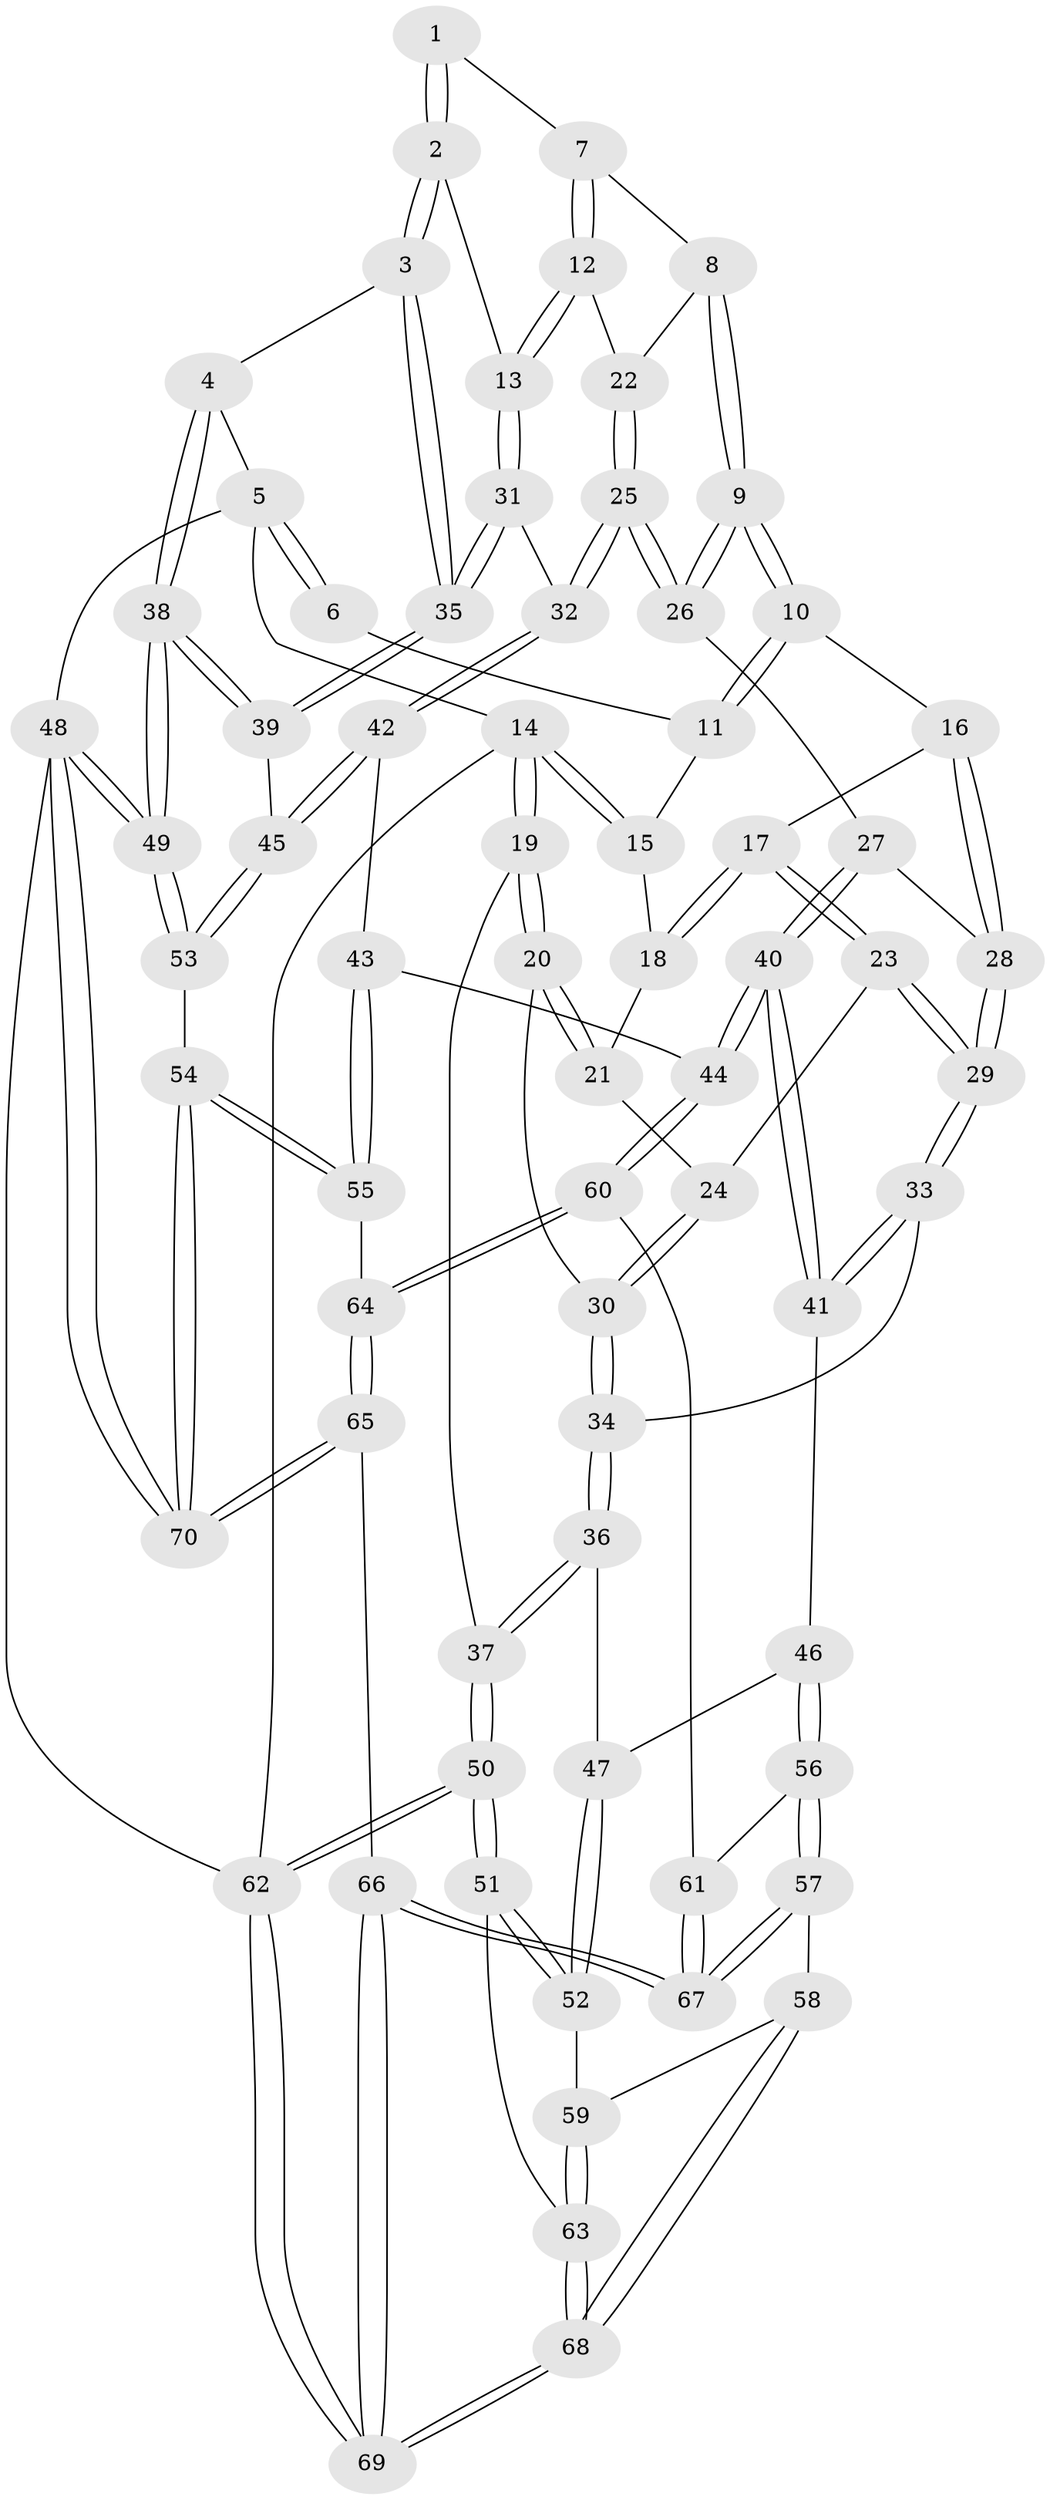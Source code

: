 // coarse degree distribution, {4: 0.4489795918367347, 5: 0.32653061224489793, 7: 0.04081632653061224, 6: 0.1836734693877551}
// Generated by graph-tools (version 1.1) at 2025/21/03/04/25 18:21:25]
// undirected, 70 vertices, 172 edges
graph export_dot {
graph [start="1"]
  node [color=gray90,style=filled];
  1 [pos="+0.5666613989459005+0"];
  2 [pos="+0.9494367718397538+0.14924490339230928"];
  3 [pos="+1+0.11252547122280573"];
  4 [pos="+1+0.044064356632759906"];
  5 [pos="+1+0"];
  6 [pos="+0.5311074406596072+0"];
  7 [pos="+0.6051970146541736+0.01832455008835094"];
  8 [pos="+0.6009379713216936+0.14664162329119598"];
  9 [pos="+0.4820148304900368+0.2356088642967881"];
  10 [pos="+0.4378735606671912+0.18888854000411803"];
  11 [pos="+0.3973629291492984+0"];
  12 [pos="+0.8192890727773481+0.1805191256850306"];
  13 [pos="+0.8454925523627603+0.1826561595996686"];
  14 [pos="+0+0"];
  15 [pos="+0.23226793109224686+0"];
  16 [pos="+0.3082563593601014+0.24304627739801268"];
  17 [pos="+0.2850784755097321+0.24214079666043617"];
  18 [pos="+0.21942566970255004+0"];
  19 [pos="+0+0.2971070620596008"];
  20 [pos="+0+0.2619985324147149"];
  21 [pos="+0.11771542223230716+0.1339617708498266"];
  22 [pos="+0.6824783378492585+0.22271508713536373"];
  23 [pos="+0.2610457950983083+0.259476809352907"];
  24 [pos="+0.23602577878890194+0.2581890014331434"];
  25 [pos="+0.55714883604422+0.37853003666742635"];
  26 [pos="+0.5305914497286893+0.3717464491829329"];
  27 [pos="+0.5171355666137126+0.3786874523681213"];
  28 [pos="+0.40706777160736884+0.4000057174981475"];
  29 [pos="+0.2720471383380504+0.4721604956957766"];
  30 [pos="+0.10673128470887362+0.32367438023264006"];
  31 [pos="+0.7264379988149021+0.4408985903190314"];
  32 [pos="+0.6095589379841996+0.42274396603718706"];
  33 [pos="+0.26369264244384105+0.48161343406611995"];
  34 [pos="+0.2097855941677989+0.4914842960437958"];
  35 [pos="+0.8163806938528003+0.512867876899005"];
  36 [pos="+0.18279407146377238+0.5159326887318821"];
  37 [pos="+0+0.5061155550742239"];
  38 [pos="+1+0.6013058885699629"];
  39 [pos="+0.8581570711915258+0.598506634783607"];
  40 [pos="+0.42354953871758716+0.6551334451758034"];
  41 [pos="+0.39709358811941586+0.6428573237056926"];
  42 [pos="+0.5833033662839978+0.6203929844892407"];
  43 [pos="+0.545311943217974+0.6567699019552312"];
  44 [pos="+0.4718251786467706+0.7027735791432413"];
  45 [pos="+0.8173865092426184+0.6545025106355683"];
  46 [pos="+0.2578443653559805+0.7089373433320976"];
  47 [pos="+0.1623345993832155+0.6348924562911289"];
  48 [pos="+1+1"];
  49 [pos="+1+0.9217414153310303"];
  50 [pos="+0+0.6762770139827263"];
  51 [pos="+0+0.700969757730756"];
  52 [pos="+0.11453373002896182+0.6854952290058769"];
  53 [pos="+0.7984985436390017+0.7346958897871071"];
  54 [pos="+0.7818169921634427+0.7793255855151336"];
  55 [pos="+0.7358181877236628+0.7747965308579555"];
  56 [pos="+0.2512948663197097+0.8050958399338379"];
  57 [pos="+0.2478046399500214+0.811755140190118"];
  58 [pos="+0.2447442196292843+0.8133314996246302"];
  59 [pos="+0.1270952562816035+0.7208273945411848"];
  60 [pos="+0.4720716488310747+0.7148144679757588"];
  61 [pos="+0.45245000366917726+0.7311840778095441"];
  62 [pos="+0+1"];
  63 [pos="+0.11024299267521594+0.8594601425205453"];
  64 [pos="+0.5220997289350358+0.7989769456289005"];
  65 [pos="+0.5610090034493912+1"];
  66 [pos="+0.40836571355206835+1"];
  67 [pos="+0.34795076017418347+0.8803792608969796"];
  68 [pos="+0.1253889273037257+0.9421689237886246"];
  69 [pos="+0.004645481974001427+1"];
  70 [pos="+0.8338890557281012+1"];
  1 -- 2;
  1 -- 2;
  1 -- 7;
  2 -- 3;
  2 -- 3;
  2 -- 13;
  3 -- 4;
  3 -- 35;
  3 -- 35;
  4 -- 5;
  4 -- 38;
  4 -- 38;
  5 -- 6;
  5 -- 6;
  5 -- 14;
  5 -- 48;
  6 -- 11;
  7 -- 8;
  7 -- 12;
  7 -- 12;
  8 -- 9;
  8 -- 9;
  8 -- 22;
  9 -- 10;
  9 -- 10;
  9 -- 26;
  9 -- 26;
  10 -- 11;
  10 -- 11;
  10 -- 16;
  11 -- 15;
  12 -- 13;
  12 -- 13;
  12 -- 22;
  13 -- 31;
  13 -- 31;
  14 -- 15;
  14 -- 15;
  14 -- 19;
  14 -- 19;
  14 -- 62;
  15 -- 18;
  16 -- 17;
  16 -- 28;
  16 -- 28;
  17 -- 18;
  17 -- 18;
  17 -- 23;
  17 -- 23;
  18 -- 21;
  19 -- 20;
  19 -- 20;
  19 -- 37;
  20 -- 21;
  20 -- 21;
  20 -- 30;
  21 -- 24;
  22 -- 25;
  22 -- 25;
  23 -- 24;
  23 -- 29;
  23 -- 29;
  24 -- 30;
  24 -- 30;
  25 -- 26;
  25 -- 26;
  25 -- 32;
  25 -- 32;
  26 -- 27;
  27 -- 28;
  27 -- 40;
  27 -- 40;
  28 -- 29;
  28 -- 29;
  29 -- 33;
  29 -- 33;
  30 -- 34;
  30 -- 34;
  31 -- 32;
  31 -- 35;
  31 -- 35;
  32 -- 42;
  32 -- 42;
  33 -- 34;
  33 -- 41;
  33 -- 41;
  34 -- 36;
  34 -- 36;
  35 -- 39;
  35 -- 39;
  36 -- 37;
  36 -- 37;
  36 -- 47;
  37 -- 50;
  37 -- 50;
  38 -- 39;
  38 -- 39;
  38 -- 49;
  38 -- 49;
  39 -- 45;
  40 -- 41;
  40 -- 41;
  40 -- 44;
  40 -- 44;
  41 -- 46;
  42 -- 43;
  42 -- 45;
  42 -- 45;
  43 -- 44;
  43 -- 55;
  43 -- 55;
  44 -- 60;
  44 -- 60;
  45 -- 53;
  45 -- 53;
  46 -- 47;
  46 -- 56;
  46 -- 56;
  47 -- 52;
  47 -- 52;
  48 -- 49;
  48 -- 49;
  48 -- 70;
  48 -- 70;
  48 -- 62;
  49 -- 53;
  49 -- 53;
  50 -- 51;
  50 -- 51;
  50 -- 62;
  50 -- 62;
  51 -- 52;
  51 -- 52;
  51 -- 63;
  52 -- 59;
  53 -- 54;
  54 -- 55;
  54 -- 55;
  54 -- 70;
  54 -- 70;
  55 -- 64;
  56 -- 57;
  56 -- 57;
  56 -- 61;
  57 -- 58;
  57 -- 67;
  57 -- 67;
  58 -- 59;
  58 -- 68;
  58 -- 68;
  59 -- 63;
  59 -- 63;
  60 -- 61;
  60 -- 64;
  60 -- 64;
  61 -- 67;
  61 -- 67;
  62 -- 69;
  62 -- 69;
  63 -- 68;
  63 -- 68;
  64 -- 65;
  64 -- 65;
  65 -- 66;
  65 -- 70;
  65 -- 70;
  66 -- 67;
  66 -- 67;
  66 -- 69;
  66 -- 69;
  68 -- 69;
  68 -- 69;
}
